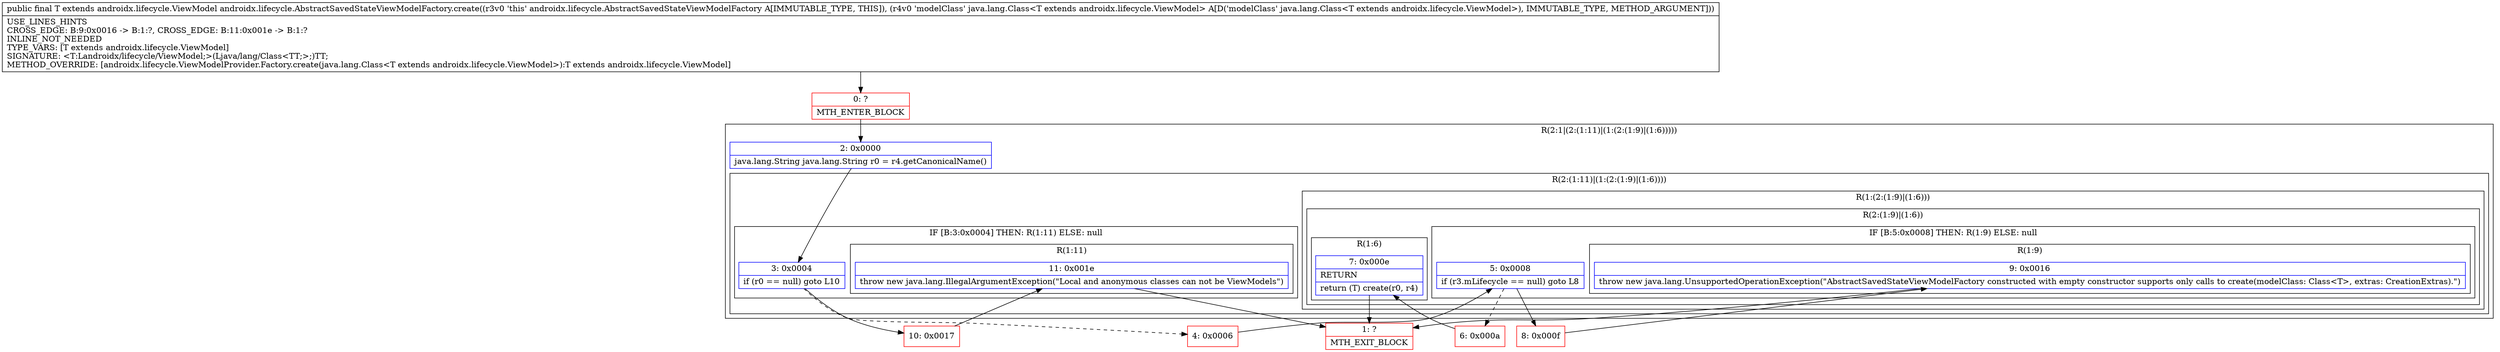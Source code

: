 digraph "CFG forandroidx.lifecycle.AbstractSavedStateViewModelFactory.create(Ljava\/lang\/Class;)Landroidx\/lifecycle\/ViewModel;" {
subgraph cluster_Region_755140450 {
label = "R(2:1|(2:(1:11)|(1:(2:(1:9)|(1:6)))))";
node [shape=record,color=blue];
Node_2 [shape=record,label="{2\:\ 0x0000|java.lang.String java.lang.String r0 = r4.getCanonicalName()\l}"];
subgraph cluster_Region_1948071936 {
label = "R(2:(1:11)|(1:(2:(1:9)|(1:6))))";
node [shape=record,color=blue];
subgraph cluster_IfRegion_1274025562 {
label = "IF [B:3:0x0004] THEN: R(1:11) ELSE: null";
node [shape=record,color=blue];
Node_3 [shape=record,label="{3\:\ 0x0004|if (r0 == null) goto L10\l}"];
subgraph cluster_Region_1321202897 {
label = "R(1:11)";
node [shape=record,color=blue];
Node_11 [shape=record,label="{11\:\ 0x001e|throw new java.lang.IllegalArgumentException(\"Local and anonymous classes can not be ViewModels\")\l}"];
}
}
subgraph cluster_Region_1948550351 {
label = "R(1:(2:(1:9)|(1:6)))";
node [shape=record,color=blue];
subgraph cluster_Region_2079666824 {
label = "R(2:(1:9)|(1:6))";
node [shape=record,color=blue];
subgraph cluster_IfRegion_1723193550 {
label = "IF [B:5:0x0008] THEN: R(1:9) ELSE: null";
node [shape=record,color=blue];
Node_5 [shape=record,label="{5\:\ 0x0008|if (r3.mLifecycle == null) goto L8\l}"];
subgraph cluster_Region_1469948341 {
label = "R(1:9)";
node [shape=record,color=blue];
Node_9 [shape=record,label="{9\:\ 0x0016|throw new java.lang.UnsupportedOperationException(\"AbstractSavedStateViewModelFactory constructed with empty constructor supports only calls to create(modelClass: Class\<T\>, extras: CreationExtras).\")\l}"];
}
}
subgraph cluster_Region_1512098664 {
label = "R(1:6)";
node [shape=record,color=blue];
Node_7 [shape=record,label="{7\:\ 0x000e|RETURN\l|return (T) create(r0, r4)\l}"];
}
}
}
}
}
Node_0 [shape=record,color=red,label="{0\:\ ?|MTH_ENTER_BLOCK\l}"];
Node_4 [shape=record,color=red,label="{4\:\ 0x0006}"];
Node_6 [shape=record,color=red,label="{6\:\ 0x000a}"];
Node_1 [shape=record,color=red,label="{1\:\ ?|MTH_EXIT_BLOCK\l}"];
Node_8 [shape=record,color=red,label="{8\:\ 0x000f}"];
Node_10 [shape=record,color=red,label="{10\:\ 0x0017}"];
MethodNode[shape=record,label="{public final T extends androidx.lifecycle.ViewModel androidx.lifecycle.AbstractSavedStateViewModelFactory.create((r3v0 'this' androidx.lifecycle.AbstractSavedStateViewModelFactory A[IMMUTABLE_TYPE, THIS]), (r4v0 'modelClass' java.lang.Class\<T extends androidx.lifecycle.ViewModel\> A[D('modelClass' java.lang.Class\<T extends androidx.lifecycle.ViewModel\>), IMMUTABLE_TYPE, METHOD_ARGUMENT]))  | USE_LINES_HINTS\lCROSS_EDGE: B:9:0x0016 \-\> B:1:?, CROSS_EDGE: B:11:0x001e \-\> B:1:?\lINLINE_NOT_NEEDED\lTYPE_VARS: [T extends androidx.lifecycle.ViewModel]\lSIGNATURE: \<T:Landroidx\/lifecycle\/ViewModel;\>(Ljava\/lang\/Class\<TT;\>;)TT;\lMETHOD_OVERRIDE: [androidx.lifecycle.ViewModelProvider.Factory.create(java.lang.Class\<T extends androidx.lifecycle.ViewModel\>):T extends androidx.lifecycle.ViewModel]\l}"];
MethodNode -> Node_0;Node_2 -> Node_3;
Node_3 -> Node_4[style=dashed];
Node_3 -> Node_10;
Node_11 -> Node_1;
Node_5 -> Node_6[style=dashed];
Node_5 -> Node_8;
Node_9 -> Node_1;
Node_7 -> Node_1;
Node_0 -> Node_2;
Node_4 -> Node_5;
Node_6 -> Node_7;
Node_8 -> Node_9;
Node_10 -> Node_11;
}

